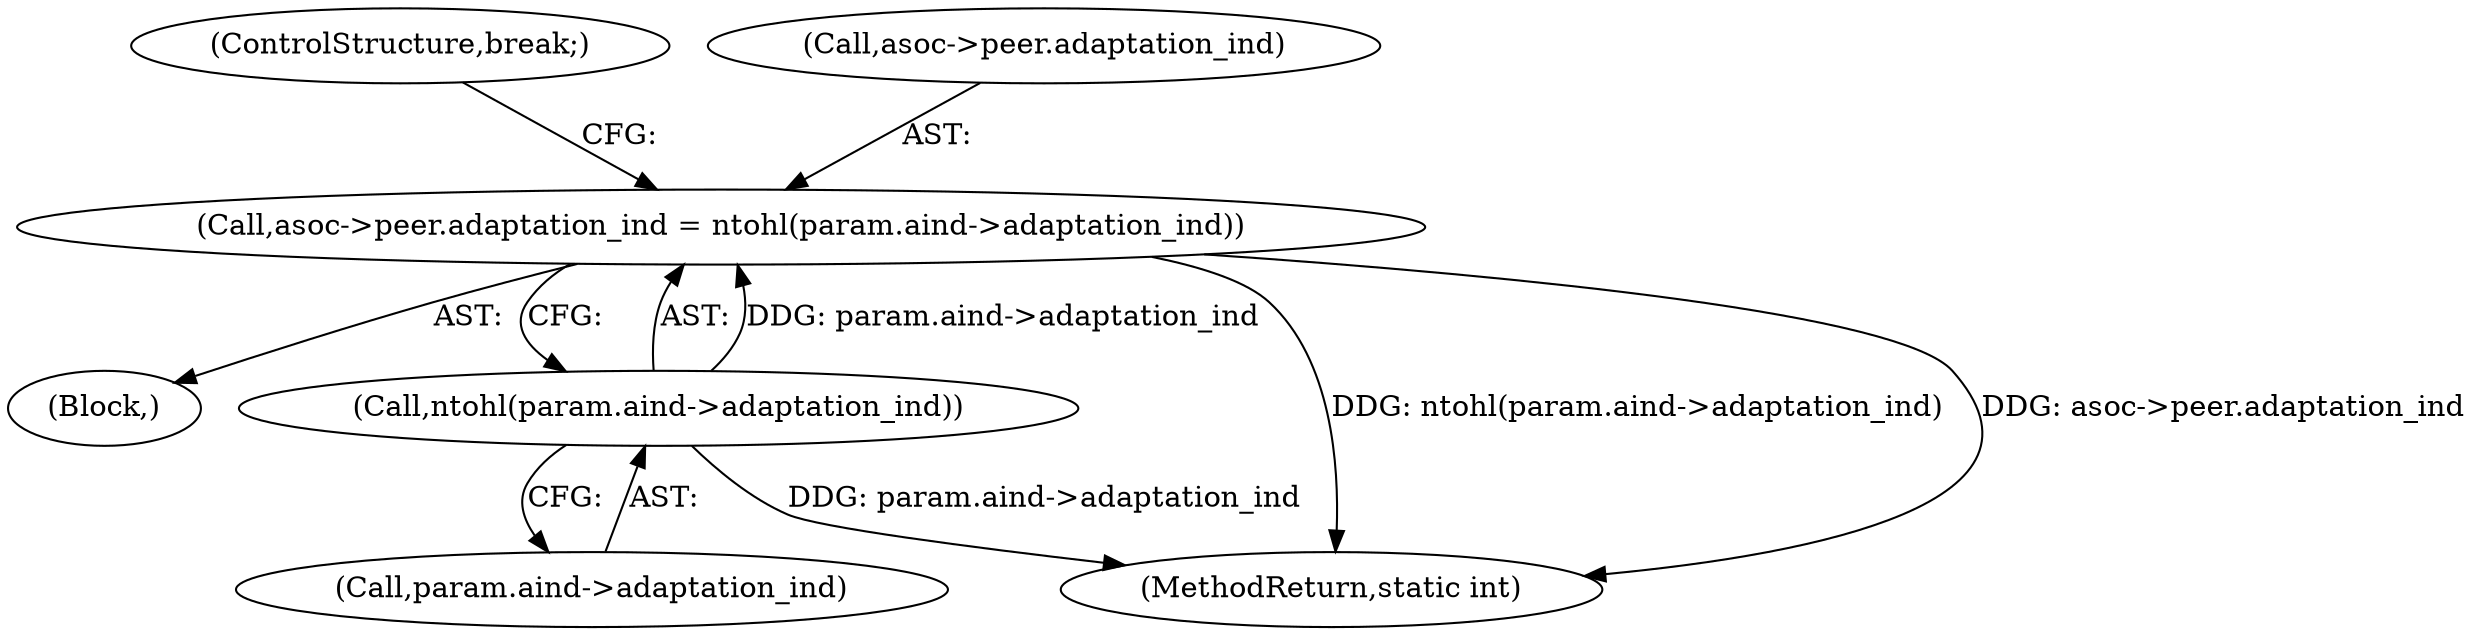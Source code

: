 digraph "0_linux_e40607cbe270a9e8360907cb1e62ddf0736e4864@pointer" {
"1000417" [label="(Call,asoc->peer.adaptation_ind = ntohl(param.aind->adaptation_ind))"];
"1000423" [label="(Call,ntohl(param.aind->adaptation_ind))"];
"1000154" [label="(Block,)"];
"1000424" [label="(Call,param.aind->adaptation_ind)"];
"1000429" [label="(ControlStructure,break;)"];
"1000645" [label="(MethodReturn,static int)"];
"1000417" [label="(Call,asoc->peer.adaptation_ind = ntohl(param.aind->adaptation_ind))"];
"1000418" [label="(Call,asoc->peer.adaptation_ind)"];
"1000423" [label="(Call,ntohl(param.aind->adaptation_ind))"];
"1000417" -> "1000154"  [label="AST: "];
"1000417" -> "1000423"  [label="CFG: "];
"1000418" -> "1000417"  [label="AST: "];
"1000423" -> "1000417"  [label="AST: "];
"1000429" -> "1000417"  [label="CFG: "];
"1000417" -> "1000645"  [label="DDG: ntohl(param.aind->adaptation_ind)"];
"1000417" -> "1000645"  [label="DDG: asoc->peer.adaptation_ind"];
"1000423" -> "1000417"  [label="DDG: param.aind->adaptation_ind"];
"1000423" -> "1000424"  [label="CFG: "];
"1000424" -> "1000423"  [label="AST: "];
"1000423" -> "1000645"  [label="DDG: param.aind->adaptation_ind"];
}
